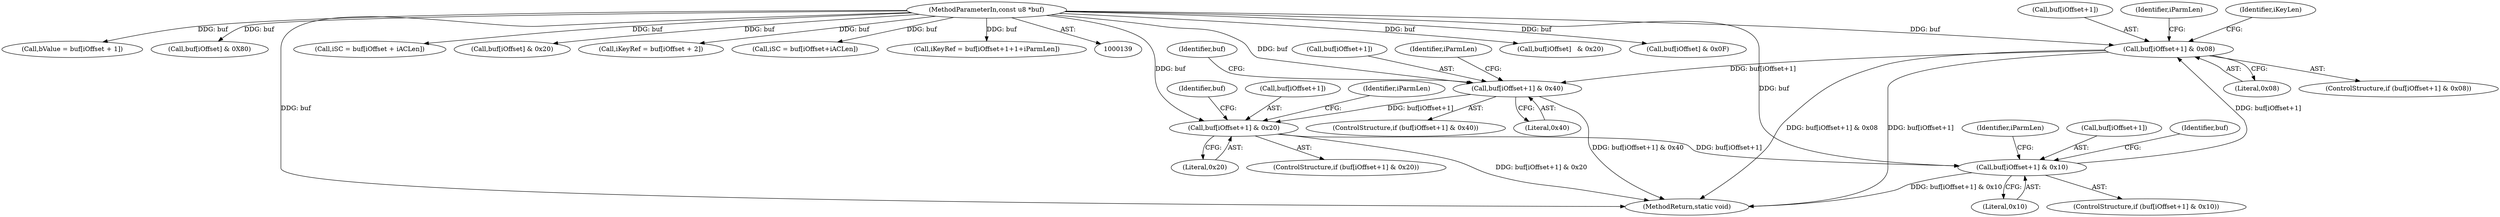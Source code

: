 digraph "0_OpenSC_8fe377e93b4b56060e5bbfb6f3142ceaeca744fa_17@pointer" {
"1000248" [label="(Call,buf[iOffset+1] & 0x08)"];
"1000238" [label="(Call,buf[iOffset+1] & 0x10)"];
"1000228" [label="(Call,buf[iOffset+1] & 0x20)"];
"1000218" [label="(Call,buf[iOffset+1] & 0x40)"];
"1000248" [label="(Call,buf[iOffset+1] & 0x08)"];
"1000141" [label="(MethodParameterIn,const u8 *buf)"];
"1000210" [label="(Call,buf[iOffset]   & 0x20)"];
"1000227" [label="(ControlStructure,if (buf[iOffset+1] & 0x20))"];
"1000175" [label="(Call,buf[iOffset] & 0x0F)"];
"1000246" [label="(Identifier,iParmLen)"];
"1000256" [label="(Identifier,iParmLen)"];
"1000234" [label="(Literal,0x20)"];
"1000238" [label="(Call,buf[iOffset+1] & 0x10)"];
"1000219" [label="(Call,buf[iOffset+1])"];
"1000472" [label="(Call,bValue = buf[iOffset + 1])"];
"1000226" [label="(Identifier,iParmLen)"];
"1000240" [label="(Identifier,buf)"];
"1000141" [label="(MethodParameterIn,const u8 *buf)"];
"1000195" [label="(Call,buf[iOffset] & 0X80)"];
"1000519" [label="(MethodReturn,static void)"];
"1000254" [label="(Literal,0x08)"];
"1000413" [label="(Call,iSC = buf[iOffset + iACLen])"];
"1000237" [label="(ControlStructure,if (buf[iOffset+1] & 0x10))"];
"1000239" [label="(Call,buf[iOffset+1])"];
"1000250" [label="(Identifier,buf)"];
"1000230" [label="(Identifier,buf)"];
"1000247" [label="(ControlStructure,if (buf[iOffset+1] & 0x08))"];
"1000399" [label="(Call,buf[iOffset] & 0x20)"];
"1000229" [label="(Call,buf[iOffset+1])"];
"1000462" [label="(Call,iKeyRef = buf[iOffset + 2])"];
"1000244" [label="(Literal,0x10)"];
"1000224" [label="(Literal,0x40)"];
"1000268" [label="(Call,iSC = buf[iOffset+iACLen])"];
"1000217" [label="(ControlStructure,if (buf[iOffset+1] & 0x40))"];
"1000258" [label="(Identifier,iKeyLen)"];
"1000323" [label="(Call,iKeyRef = buf[iOffset+1+1+iParmLen])"];
"1000248" [label="(Call,buf[iOffset+1] & 0x08)"];
"1000249" [label="(Call,buf[iOffset+1])"];
"1000236" [label="(Identifier,iParmLen)"];
"1000228" [label="(Call,buf[iOffset+1] & 0x20)"];
"1000218" [label="(Call,buf[iOffset+1] & 0x40)"];
"1000248" -> "1000247"  [label="AST: "];
"1000248" -> "1000254"  [label="CFG: "];
"1000249" -> "1000248"  [label="AST: "];
"1000254" -> "1000248"  [label="AST: "];
"1000256" -> "1000248"  [label="CFG: "];
"1000258" -> "1000248"  [label="CFG: "];
"1000248" -> "1000519"  [label="DDG: buf[iOffset+1] & 0x08"];
"1000248" -> "1000519"  [label="DDG: buf[iOffset+1]"];
"1000248" -> "1000218"  [label="DDG: buf[iOffset+1]"];
"1000238" -> "1000248"  [label="DDG: buf[iOffset+1]"];
"1000141" -> "1000248"  [label="DDG: buf"];
"1000238" -> "1000237"  [label="AST: "];
"1000238" -> "1000244"  [label="CFG: "];
"1000239" -> "1000238"  [label="AST: "];
"1000244" -> "1000238"  [label="AST: "];
"1000246" -> "1000238"  [label="CFG: "];
"1000250" -> "1000238"  [label="CFG: "];
"1000238" -> "1000519"  [label="DDG: buf[iOffset+1] & 0x10"];
"1000228" -> "1000238"  [label="DDG: buf[iOffset+1]"];
"1000141" -> "1000238"  [label="DDG: buf"];
"1000228" -> "1000227"  [label="AST: "];
"1000228" -> "1000234"  [label="CFG: "];
"1000229" -> "1000228"  [label="AST: "];
"1000234" -> "1000228"  [label="AST: "];
"1000236" -> "1000228"  [label="CFG: "];
"1000240" -> "1000228"  [label="CFG: "];
"1000228" -> "1000519"  [label="DDG: buf[iOffset+1] & 0x20"];
"1000218" -> "1000228"  [label="DDG: buf[iOffset+1]"];
"1000141" -> "1000228"  [label="DDG: buf"];
"1000218" -> "1000217"  [label="AST: "];
"1000218" -> "1000224"  [label="CFG: "];
"1000219" -> "1000218"  [label="AST: "];
"1000224" -> "1000218"  [label="AST: "];
"1000226" -> "1000218"  [label="CFG: "];
"1000230" -> "1000218"  [label="CFG: "];
"1000218" -> "1000519"  [label="DDG: buf[iOffset+1] & 0x40"];
"1000141" -> "1000218"  [label="DDG: buf"];
"1000141" -> "1000139"  [label="AST: "];
"1000141" -> "1000519"  [label="DDG: buf"];
"1000141" -> "1000175"  [label="DDG: buf"];
"1000141" -> "1000195"  [label="DDG: buf"];
"1000141" -> "1000210"  [label="DDG: buf"];
"1000141" -> "1000268"  [label="DDG: buf"];
"1000141" -> "1000323"  [label="DDG: buf"];
"1000141" -> "1000399"  [label="DDG: buf"];
"1000141" -> "1000413"  [label="DDG: buf"];
"1000141" -> "1000462"  [label="DDG: buf"];
"1000141" -> "1000472"  [label="DDG: buf"];
}
